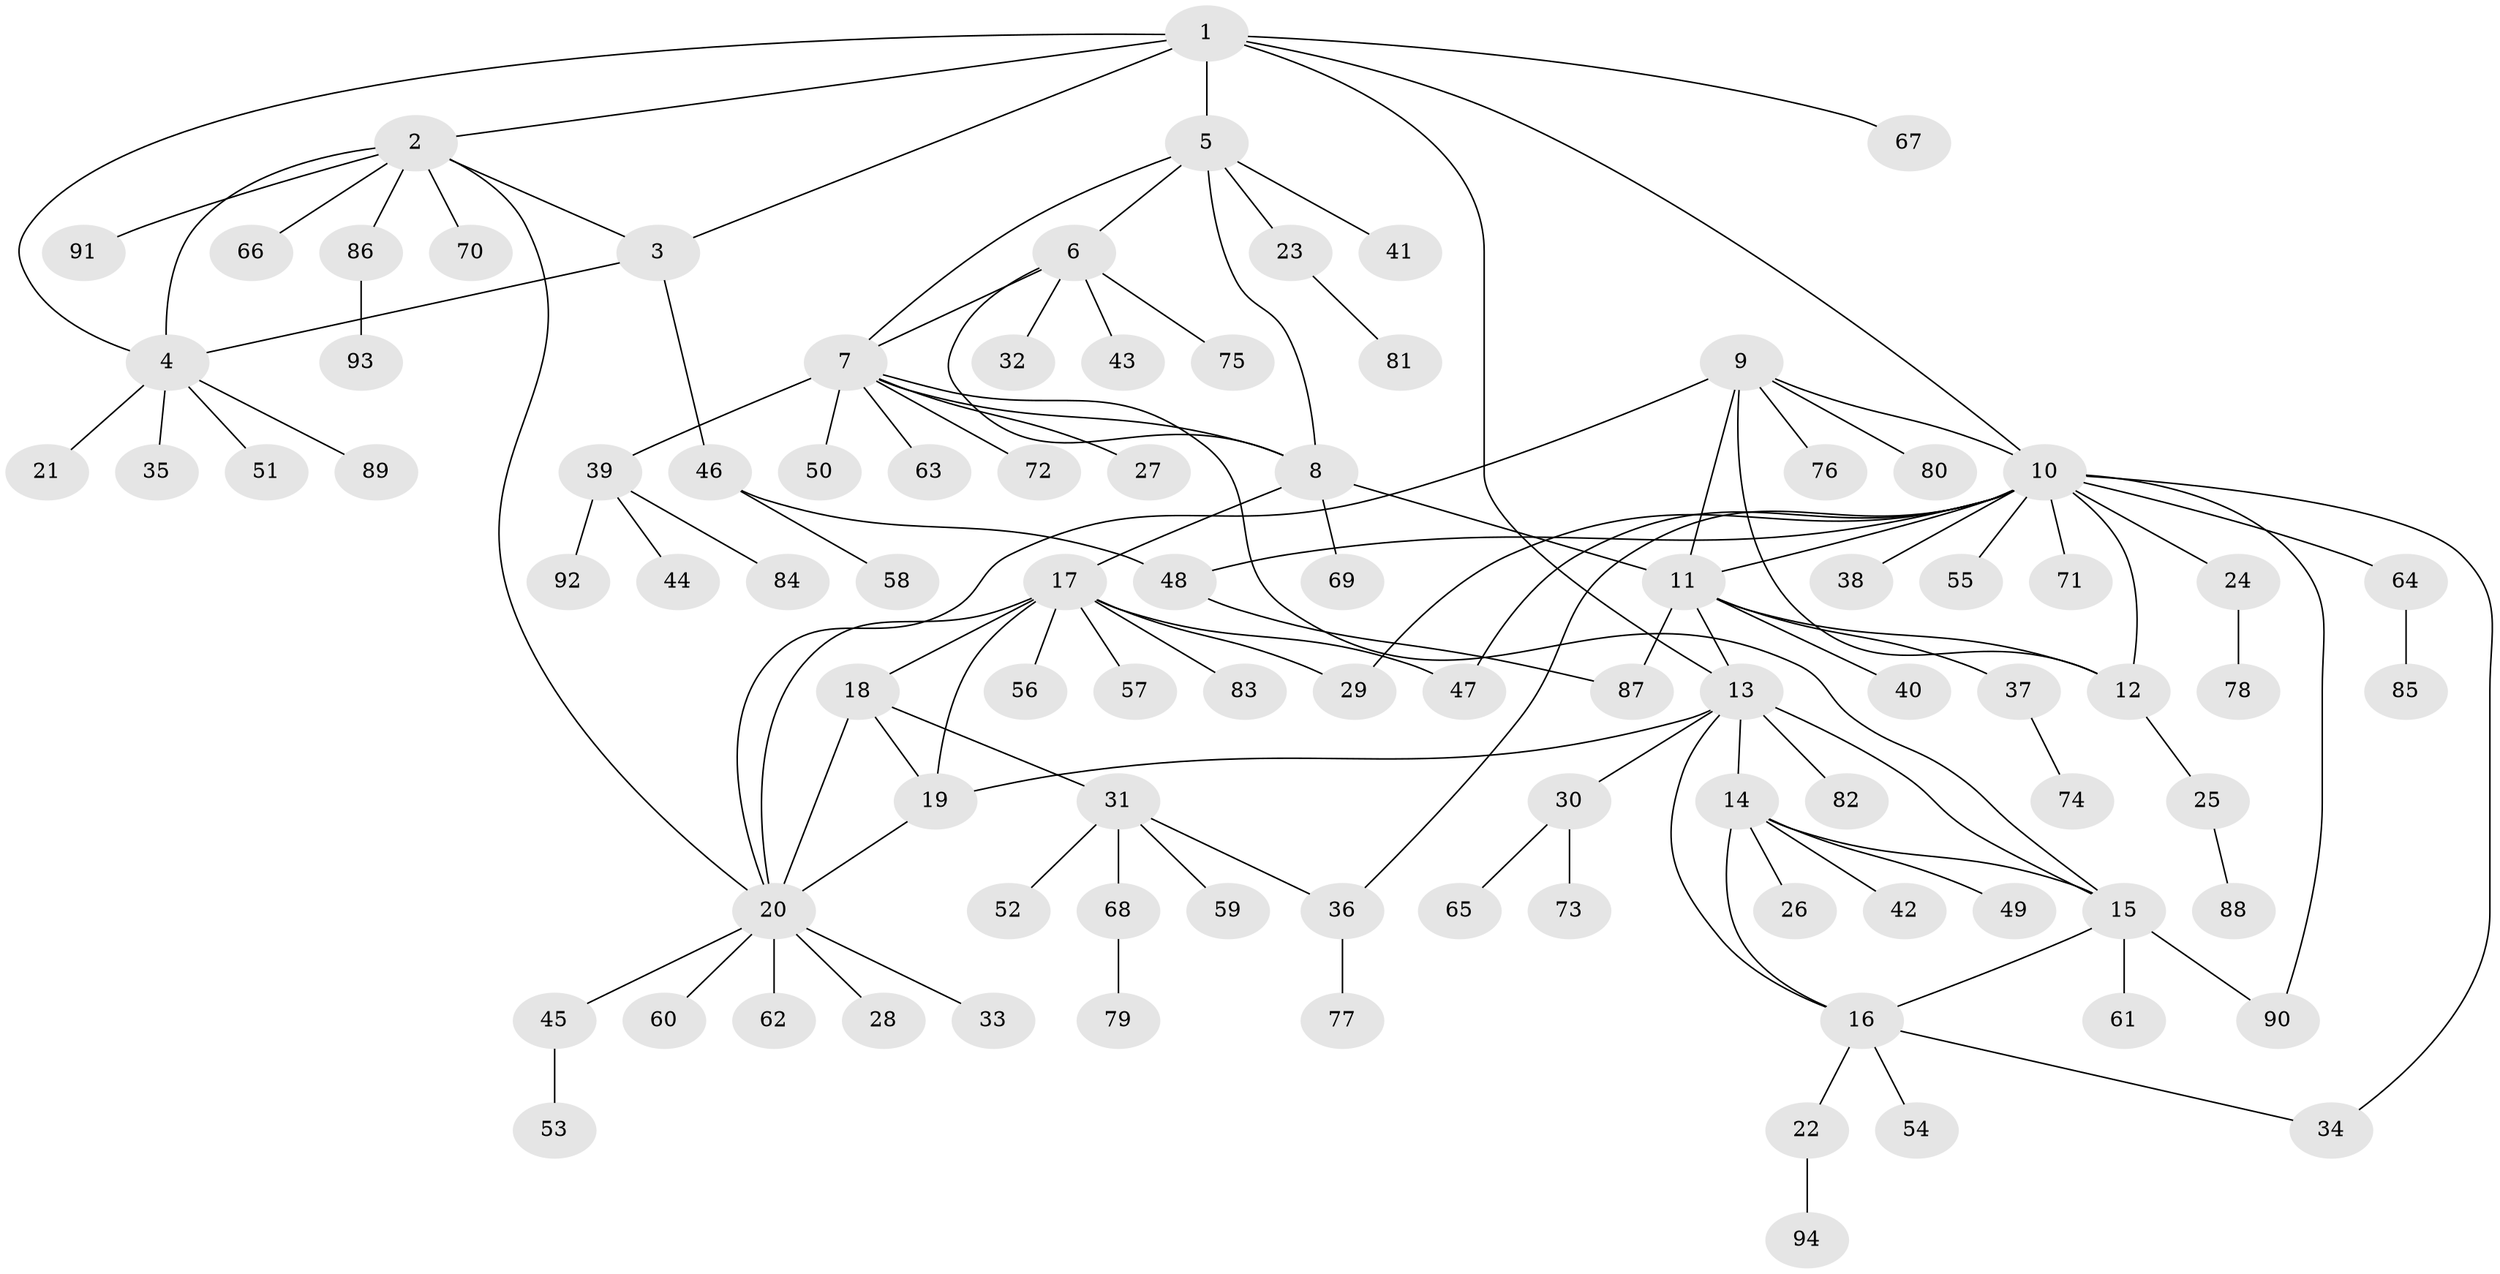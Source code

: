 // Generated by graph-tools (version 1.1) at 2025/50/03/09/25 03:50:40]
// undirected, 94 vertices, 121 edges
graph export_dot {
graph [start="1"]
  node [color=gray90,style=filled];
  1;
  2;
  3;
  4;
  5;
  6;
  7;
  8;
  9;
  10;
  11;
  12;
  13;
  14;
  15;
  16;
  17;
  18;
  19;
  20;
  21;
  22;
  23;
  24;
  25;
  26;
  27;
  28;
  29;
  30;
  31;
  32;
  33;
  34;
  35;
  36;
  37;
  38;
  39;
  40;
  41;
  42;
  43;
  44;
  45;
  46;
  47;
  48;
  49;
  50;
  51;
  52;
  53;
  54;
  55;
  56;
  57;
  58;
  59;
  60;
  61;
  62;
  63;
  64;
  65;
  66;
  67;
  68;
  69;
  70;
  71;
  72;
  73;
  74;
  75;
  76;
  77;
  78;
  79;
  80;
  81;
  82;
  83;
  84;
  85;
  86;
  87;
  88;
  89;
  90;
  91;
  92;
  93;
  94;
  1 -- 2;
  1 -- 3;
  1 -- 4;
  1 -- 5;
  1 -- 10;
  1 -- 13;
  1 -- 67;
  2 -- 3;
  2 -- 4;
  2 -- 20;
  2 -- 66;
  2 -- 70;
  2 -- 86;
  2 -- 91;
  3 -- 4;
  3 -- 46;
  4 -- 21;
  4 -- 35;
  4 -- 51;
  4 -- 89;
  5 -- 6;
  5 -- 7;
  5 -- 8;
  5 -- 23;
  5 -- 41;
  6 -- 7;
  6 -- 8;
  6 -- 32;
  6 -- 43;
  6 -- 75;
  7 -- 8;
  7 -- 15;
  7 -- 27;
  7 -- 39;
  7 -- 50;
  7 -- 63;
  7 -- 72;
  8 -- 11;
  8 -- 17;
  8 -- 69;
  9 -- 10;
  9 -- 11;
  9 -- 12;
  9 -- 20;
  9 -- 76;
  9 -- 80;
  10 -- 11;
  10 -- 12;
  10 -- 24;
  10 -- 29;
  10 -- 34;
  10 -- 36;
  10 -- 38;
  10 -- 47;
  10 -- 48;
  10 -- 55;
  10 -- 64;
  10 -- 71;
  10 -- 90;
  11 -- 12;
  11 -- 13;
  11 -- 37;
  11 -- 40;
  11 -- 87;
  12 -- 25;
  13 -- 14;
  13 -- 15;
  13 -- 16;
  13 -- 19;
  13 -- 30;
  13 -- 82;
  14 -- 15;
  14 -- 16;
  14 -- 26;
  14 -- 42;
  14 -- 49;
  15 -- 16;
  15 -- 61;
  15 -- 90;
  16 -- 22;
  16 -- 34;
  16 -- 54;
  17 -- 18;
  17 -- 19;
  17 -- 20;
  17 -- 29;
  17 -- 47;
  17 -- 56;
  17 -- 57;
  17 -- 83;
  18 -- 19;
  18 -- 20;
  18 -- 31;
  19 -- 20;
  20 -- 28;
  20 -- 33;
  20 -- 45;
  20 -- 60;
  20 -- 62;
  22 -- 94;
  23 -- 81;
  24 -- 78;
  25 -- 88;
  30 -- 65;
  30 -- 73;
  31 -- 36;
  31 -- 52;
  31 -- 59;
  31 -- 68;
  36 -- 77;
  37 -- 74;
  39 -- 44;
  39 -- 84;
  39 -- 92;
  45 -- 53;
  46 -- 48;
  46 -- 58;
  48 -- 87;
  64 -- 85;
  68 -- 79;
  86 -- 93;
}

